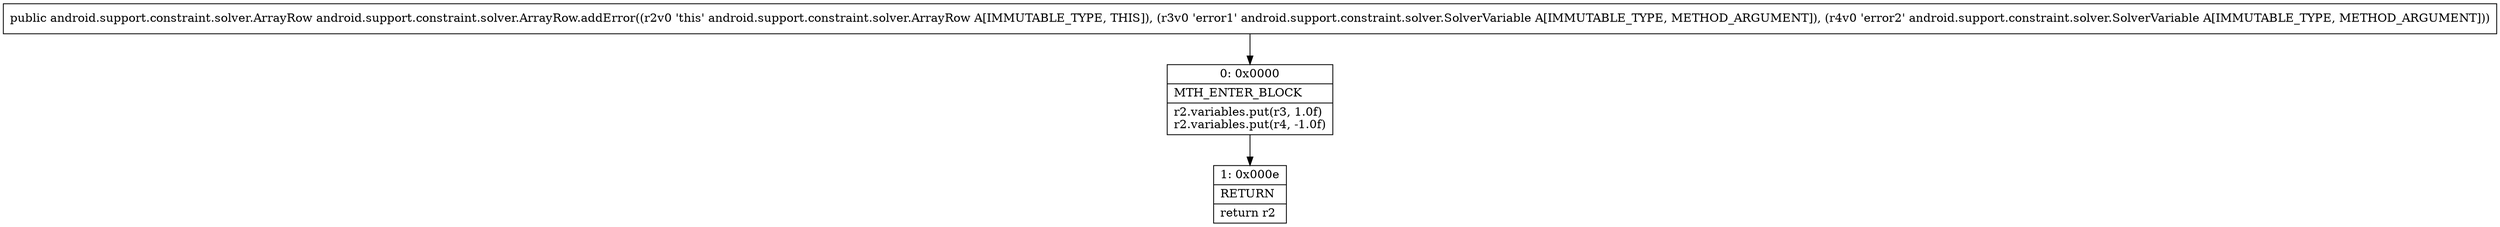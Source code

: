 digraph "CFG forandroid.support.constraint.solver.ArrayRow.addError(Landroid\/support\/constraint\/solver\/SolverVariable;Landroid\/support\/constraint\/solver\/SolverVariable;)Landroid\/support\/constraint\/solver\/ArrayRow;" {
Node_0 [shape=record,label="{0\:\ 0x0000|MTH_ENTER_BLOCK\l|r2.variables.put(r3, 1.0f)\lr2.variables.put(r4, \-1.0f)\l}"];
Node_1 [shape=record,label="{1\:\ 0x000e|RETURN\l|return r2\l}"];
MethodNode[shape=record,label="{public android.support.constraint.solver.ArrayRow android.support.constraint.solver.ArrayRow.addError((r2v0 'this' android.support.constraint.solver.ArrayRow A[IMMUTABLE_TYPE, THIS]), (r3v0 'error1' android.support.constraint.solver.SolverVariable A[IMMUTABLE_TYPE, METHOD_ARGUMENT]), (r4v0 'error2' android.support.constraint.solver.SolverVariable A[IMMUTABLE_TYPE, METHOD_ARGUMENT])) }"];
MethodNode -> Node_0;
Node_0 -> Node_1;
}

